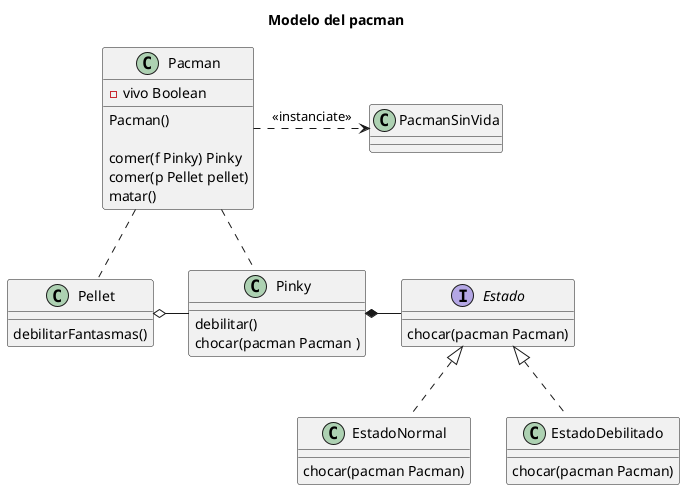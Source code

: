 @startuml
Title: Modelo del pacman


class Pacman {
        -vivo Boolean
        
        Pacman()
        
        comer(f Pinky) Pinky
        comer(p Pellet pellet)
        matar()
}

Pacman .. Pellet
Pacman .. Pinky
Pacman .> PacmanSinVida : <<instanciate>>

class Pinky {
        debilitar()
        chocar(pacman Pacman )
}

interface Estado {
        chocar(pacman Pacman)
}
Estado <|.. EstadoNormal
Estado <|.. EstadoDebilitado

class EstadoNormal {
        chocar(pacman Pacman)
}

class EstadoDebilitado {
        chocar(pacman Pacman)
}

Pinky *- Estado

class Pellet {
        debilitarFantasmas()
}
Pellet o- Pinky

class PacmanSinVida

@enduml
